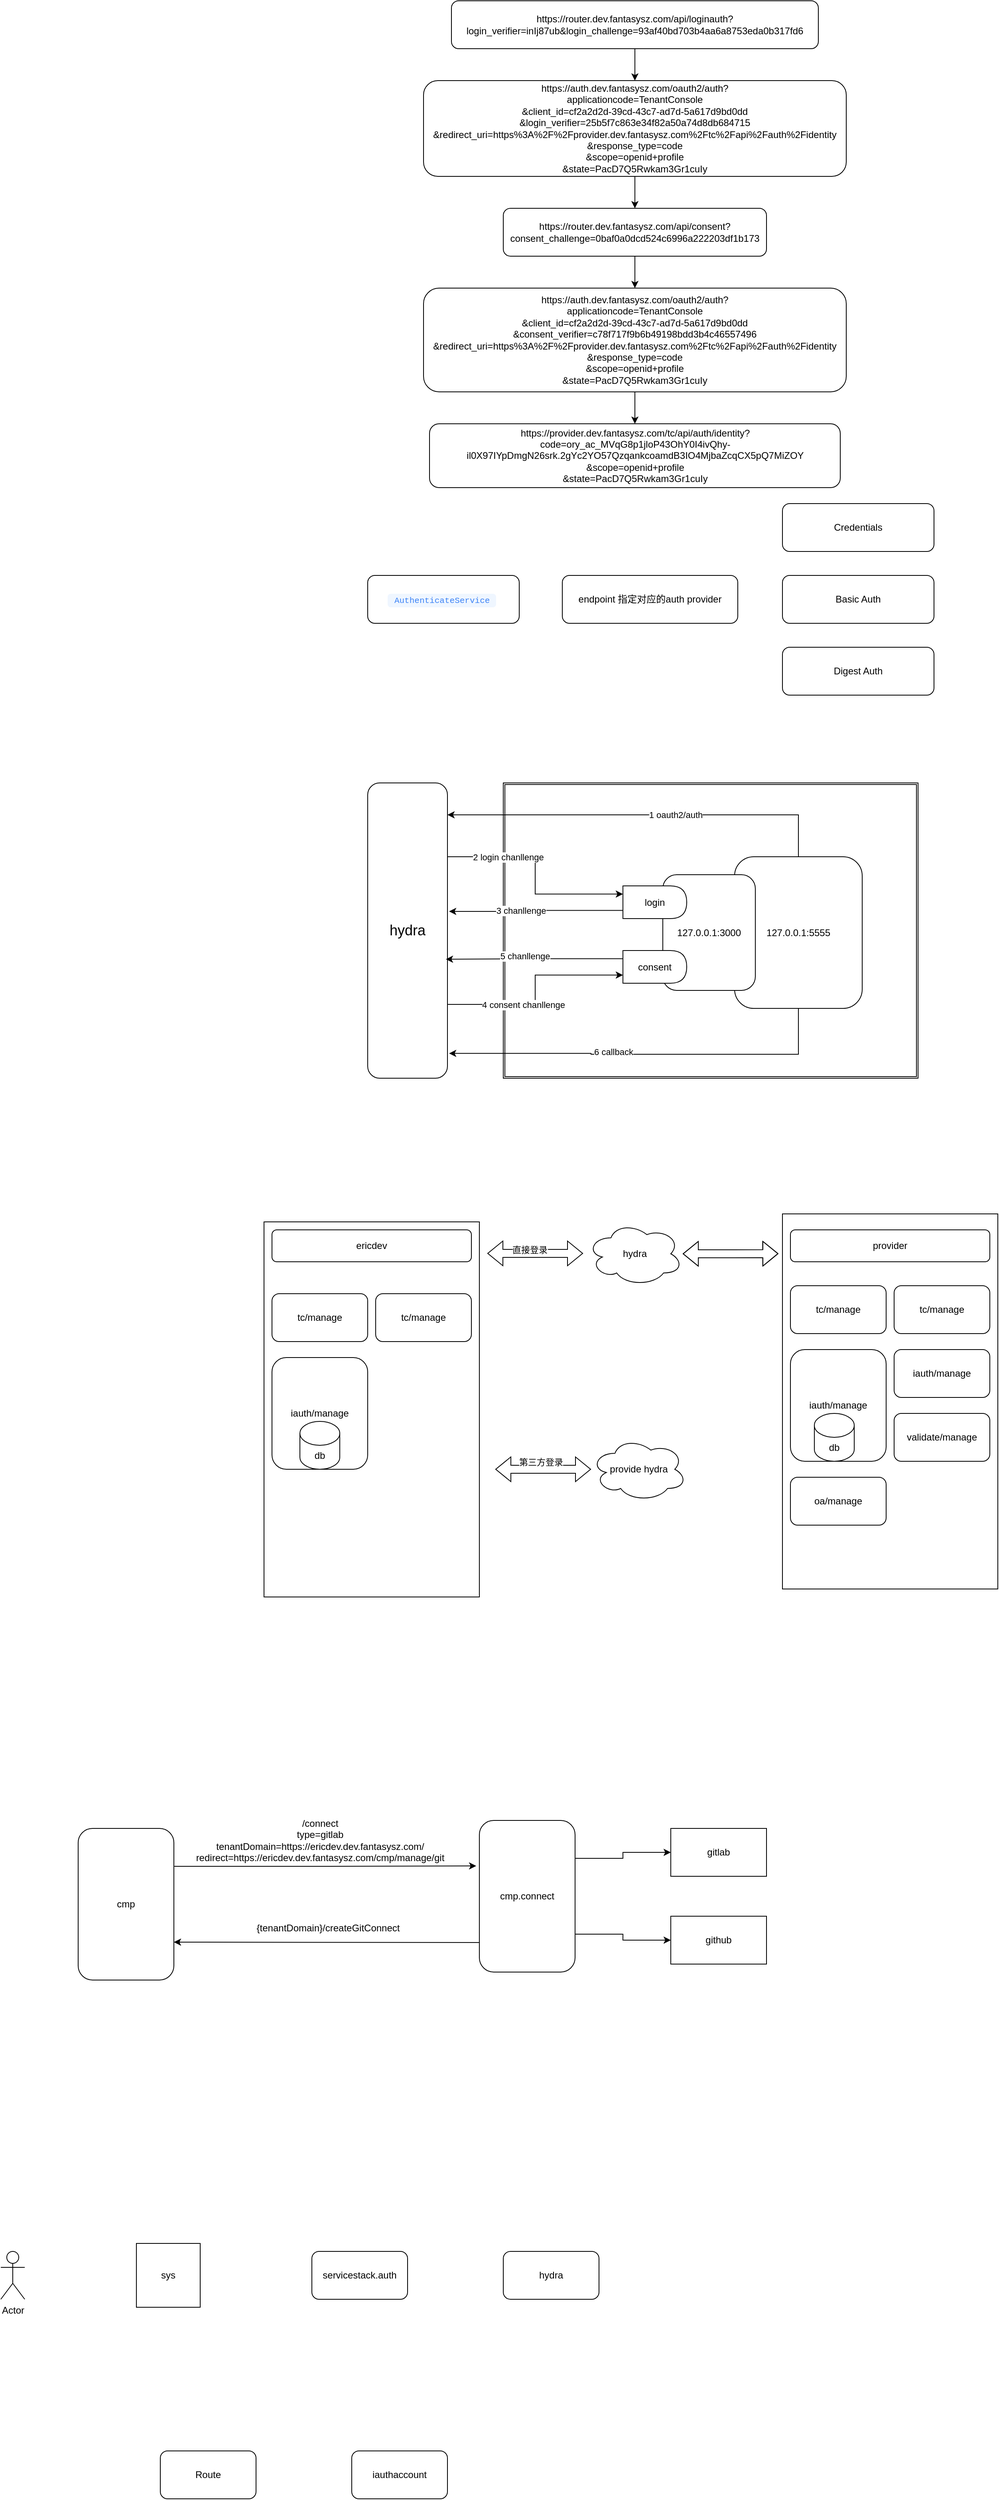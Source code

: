 <mxfile version="21.6.6" type="github">
  <diagram name="第 1 页" id="HSz0-U5ruDRwE5ctq2Hr">
    <mxGraphModel dx="1926" dy="673" grid="1" gridSize="10" guides="1" tooltips="1" connect="1" arrows="1" fold="1" page="1" pageScale="1" pageWidth="827" pageHeight="1169" math="0" shadow="0">
      <root>
        <mxCell id="0" />
        <mxCell id="1" parent="0" />
        <mxCell id="8VBaP1lO32MnjAxTvW_N-20" value="" style="shape=ext;double=1;rounded=0;whiteSpace=wrap;html=1;" parent="1" vertex="1">
          <mxGeometry x="120" y="1020" width="520" height="370" as="geometry" />
        </mxCell>
        <mxCell id="RUTxSPl0zFAyDIC0CaXp-4" style="edgeStyle=orthogonalEdgeStyle;rounded=0;orthogonalLoop=1;jettySize=auto;html=1;" parent="1" source="RUTxSPl0zFAyDIC0CaXp-1" target="RUTxSPl0zFAyDIC0CaXp-2" edge="1">
          <mxGeometry relative="1" as="geometry" />
        </mxCell>
        <mxCell id="RUTxSPl0zFAyDIC0CaXp-1" value="https://router.dev.fantasysz.com/api/loginauth?login_verifier=inIj87ub&amp;amp;login_challenge=93af40bd703b4aa6a8753eda0b317fd6" style="rounded=1;whiteSpace=wrap;html=1;" parent="1" vertex="1">
          <mxGeometry x="55" y="40" width="460" height="60" as="geometry" />
        </mxCell>
        <mxCell id="RUTxSPl0zFAyDIC0CaXp-5" style="edgeStyle=orthogonalEdgeStyle;rounded=0;orthogonalLoop=1;jettySize=auto;html=1;" parent="1" source="RUTxSPl0zFAyDIC0CaXp-2" target="RUTxSPl0zFAyDIC0CaXp-3" edge="1">
          <mxGeometry relative="1" as="geometry" />
        </mxCell>
        <mxCell id="RUTxSPl0zFAyDIC0CaXp-2" value="https://auth.dev.fantasysz.com/oauth2/auth?&lt;br&gt;applicationcode=TenantConsole&lt;br&gt;&amp;amp;client_id=cf2a2d2d-39cd-43c7-ad7d-5a617d9bd0dd&lt;br&gt;&amp;amp;login_verifier=25b5f7c863e34f82a50a74d8db684715&lt;br&gt;&amp;amp;redirect_uri=https%3A%2F%2Fprovider.dev.fantasysz.com%2Ftc%2Fapi%2Fauth%2Fidentity&lt;br&gt;&amp;amp;response_type=code&lt;br&gt;&amp;amp;scope=openid+profile&lt;br&gt;&amp;amp;state=PacD7Q5Rwkam3Gr1cuIy" style="rounded=1;whiteSpace=wrap;html=1;" parent="1" vertex="1">
          <mxGeometry x="20" y="140" width="530" height="120" as="geometry" />
        </mxCell>
        <mxCell id="RUTxSPl0zFAyDIC0CaXp-7" style="edgeStyle=orthogonalEdgeStyle;rounded=0;orthogonalLoop=1;jettySize=auto;html=1;entryX=0.5;entryY=0;entryDx=0;entryDy=0;" parent="1" source="RUTxSPl0zFAyDIC0CaXp-3" target="RUTxSPl0zFAyDIC0CaXp-6" edge="1">
          <mxGeometry relative="1" as="geometry" />
        </mxCell>
        <mxCell id="RUTxSPl0zFAyDIC0CaXp-3" value="https://router.dev.fantasysz.com/api/consent?consent_challenge=0baf0a0dcd524c6996a222203df1b173" style="rounded=1;whiteSpace=wrap;html=1;" parent="1" vertex="1">
          <mxGeometry x="120" y="300" width="330" height="60" as="geometry" />
        </mxCell>
        <mxCell id="RUTxSPl0zFAyDIC0CaXp-10" style="edgeStyle=orthogonalEdgeStyle;rounded=0;orthogonalLoop=1;jettySize=auto;html=1;entryX=0.5;entryY=0;entryDx=0;entryDy=0;" parent="1" source="RUTxSPl0zFAyDIC0CaXp-6" target="RUTxSPl0zFAyDIC0CaXp-9" edge="1">
          <mxGeometry relative="1" as="geometry" />
        </mxCell>
        <mxCell id="RUTxSPl0zFAyDIC0CaXp-6" value="https://auth.dev.fantasysz.com/oauth2/auth?&lt;br&gt;applicationcode=TenantConsole&lt;br&gt;&amp;amp;client_id=cf2a2d2d-39cd-43c7-ad7d-5a617d9bd0dd&lt;br&gt;&amp;amp;consent_verifier=c78f717f9b6b49198bdd3b4c46557496&lt;br&gt;&amp;amp;redirect_uri=https%3A%2F%2Fprovider.dev.fantasysz.com%2Ftc%2Fapi%2Fauth%2Fidentity&lt;br&gt;&amp;amp;response_type=code&lt;br&gt;&amp;amp;scope=openid+profile&lt;br&gt;&amp;amp;state=PacD7Q5Rwkam3Gr1cuIy" style="rounded=1;whiteSpace=wrap;html=1;" parent="1" vertex="1">
          <mxGeometry x="20" y="400" width="530" height="130" as="geometry" />
        </mxCell>
        <mxCell id="RUTxSPl0zFAyDIC0CaXp-8" style="edgeStyle=orthogonalEdgeStyle;rounded=0;orthogonalLoop=1;jettySize=auto;html=1;exitX=0.5;exitY=1;exitDx=0;exitDy=0;" parent="1" source="RUTxSPl0zFAyDIC0CaXp-6" target="RUTxSPl0zFAyDIC0CaXp-6" edge="1">
          <mxGeometry relative="1" as="geometry" />
        </mxCell>
        <mxCell id="RUTxSPl0zFAyDIC0CaXp-9" value="https://provider.dev.fantasysz.com/tc/api/auth/identity?&lt;br&gt;code=ory_ac_MVqG8p1jloP43OhY0I4ivQhy-il0X97IYpDmgN26srk.2gYc2YO57QzqankcoamdB3IO4MjbaZcqCX5pQ7MiZOY&lt;br&gt;&amp;amp;scope=openid+profile&lt;br&gt;&amp;amp;state=PacD7Q5Rwkam3Gr1cuIy" style="rounded=1;whiteSpace=wrap;html=1;" parent="1" vertex="1">
          <mxGeometry x="27.5" y="570" width="515" height="80" as="geometry" />
        </mxCell>
        <mxCell id="RUTxSPl0zFAyDIC0CaXp-11" value="&lt;code style=&quot;box-sizing: border-box; border: 0px solid rgb(229, 231, 235); --tw-border-spacing-x: 0; --tw-border-spacing-y: 0; --tw-translate-x: 0; --tw-translate-y: 0; --tw-rotate: 0; --tw-skew-x: 0; --tw-skew-y: 0; --tw-scale-x: 1; --tw-scale-y: 1; --tw-pan-x: ; --tw-pan-y: ; --tw-pinch-zoom: ; --tw-scroll-snap-strictness: proximity; --tw-gradient-from-position: ; --tw-gradient-via-position: ; --tw-gradient-to-position: ; --tw-ordinal: ; --tw-slashed-zero: ; --tw-numeric-figure: ; --tw-numeric-spacing: ; --tw-numeric-fraction: ; --tw-ring-inset: ; --tw-ring-offset-width: 0px; --tw-ring-offset-color: #fff; --tw-ring-color: #3b82f680; --tw-ring-offset-shadow: 0 0 #0000; --tw-ring-shadow: 0 0 #0000; --tw-shadow: 0 0 #0000; --tw-shadow-colored: 0 0 #0000; --tw-blur: ; --tw-brightness: ; --tw-contrast: ; --tw-grayscale: ; --tw-hue-rotate: ; --tw-invert: ; --tw-saturate: ; --tw-sepia: ; --tw-drop-shadow: ; --tw-backdrop-blur: ; --tw-backdrop-brightness: ; --tw-backdrop-contrast: ; --tw-backdrop-grayscale: ; --tw-backdrop-hue-rotate: ; --tw-backdrop-invert: ; --tw-backdrop-opacity: ; --tw-backdrop-saturate: ; --tw-backdrop-sepia: ; font-family: ui-monospace, SFMono-Regular, Menlo, Monaco, Consolas, &amp;quot;Liberation Mono&amp;quot;, &amp;quot;Courier New&amp;quot;, monospace; font-size: 0.875em; color: rgb(59, 130, 246); background-color: rgb(239, 246, 255); border-radius: 0.25rem; padding: 0.25em 0.5rem; width: var(--content-width); max-width: var(--content-width); text-align: start;&quot;&gt;AuthenticateService&lt;/code&gt;&amp;nbsp;" style="rounded=1;whiteSpace=wrap;html=1;" parent="1" vertex="1">
          <mxGeometry x="-50" y="760" width="190" height="60" as="geometry" />
        </mxCell>
        <mxCell id="RUTxSPl0zFAyDIC0CaXp-12" value="Credentials" style="rounded=1;whiteSpace=wrap;html=1;" parent="1" vertex="1">
          <mxGeometry x="470" y="670" width="190" height="60" as="geometry" />
        </mxCell>
        <mxCell id="RUTxSPl0zFAyDIC0CaXp-13" value="Basic Auth" style="rounded=1;whiteSpace=wrap;html=1;" parent="1" vertex="1">
          <mxGeometry x="470" y="760" width="190" height="60" as="geometry" />
        </mxCell>
        <mxCell id="RUTxSPl0zFAyDIC0CaXp-14" value="Digest Auth" style="rounded=1;whiteSpace=wrap;html=1;" parent="1" vertex="1">
          <mxGeometry x="470" y="850" width="190" height="60" as="geometry" />
        </mxCell>
        <mxCell id="RUTxSPl0zFAyDIC0CaXp-16" value="endpoint 指定对应的auth provider" style="rounded=1;whiteSpace=wrap;html=1;" parent="1" vertex="1">
          <mxGeometry x="194" y="760" width="220" height="60" as="geometry" />
        </mxCell>
        <mxCell id="8VBaP1lO32MnjAxTvW_N-21" style="edgeStyle=orthogonalEdgeStyle;rounded=0;orthogonalLoop=1;jettySize=auto;html=1;exitX=0.5;exitY=0;exitDx=0;exitDy=0;entryX=1;entryY=0.108;entryDx=0;entryDy=0;entryPerimeter=0;" parent="1" source="8VBaP1lO32MnjAxTvW_N-1" target="8VBaP1lO32MnjAxTvW_N-2" edge="1">
          <mxGeometry relative="1" as="geometry" />
        </mxCell>
        <mxCell id="8VBaP1lO32MnjAxTvW_N-22" value="1 oauth2/auth" style="edgeLabel;html=1;align=center;verticalAlign=middle;resizable=0;points=[];" parent="8VBaP1lO32MnjAxTvW_N-21" vertex="1" connectable="0">
          <mxGeometry x="-0.166" relative="1" as="geometry">
            <mxPoint x="-1" as="offset" />
          </mxGeometry>
        </mxCell>
        <mxCell id="8VBaP1lO32MnjAxTvW_N-23" style="edgeStyle=orthogonalEdgeStyle;rounded=0;orthogonalLoop=1;jettySize=auto;html=1;entryX=1.02;entryY=0.916;entryDx=0;entryDy=0;entryPerimeter=0;" parent="1" source="8VBaP1lO32MnjAxTvW_N-1" target="8VBaP1lO32MnjAxTvW_N-2" edge="1">
          <mxGeometry relative="1" as="geometry">
            <Array as="points">
              <mxPoint x="490" y="1360" />
              <mxPoint x="230" y="1360" />
              <mxPoint x="230" y="1359" />
            </Array>
          </mxGeometry>
        </mxCell>
        <mxCell id="8VBaP1lO32MnjAxTvW_N-24" value="6 callback" style="edgeLabel;html=1;align=center;verticalAlign=middle;resizable=0;points=[];" parent="8VBaP1lO32MnjAxTvW_N-23" vertex="1" connectable="0">
          <mxGeometry x="0.17" y="-3" relative="1" as="geometry">
            <mxPoint x="1" as="offset" />
          </mxGeometry>
        </mxCell>
        <mxCell id="8VBaP1lO32MnjAxTvW_N-1" value="127.0.0.1:5555" style="rounded=1;whiteSpace=wrap;html=1;" parent="1" vertex="1">
          <mxGeometry x="410" y="1112.5" width="160" height="190" as="geometry" />
        </mxCell>
        <mxCell id="8VBaP1lO32MnjAxTvW_N-8" style="edgeStyle=orthogonalEdgeStyle;rounded=0;orthogonalLoop=1;jettySize=auto;html=1;exitX=1;exitY=0.25;exitDx=0;exitDy=0;entryX=0;entryY=0.25;entryDx=0;entryDy=0;" parent="1" source="8VBaP1lO32MnjAxTvW_N-2" target="8VBaP1lO32MnjAxTvW_N-5" edge="1">
          <mxGeometry relative="1" as="geometry" />
        </mxCell>
        <mxCell id="8VBaP1lO32MnjAxTvW_N-14" value="2 login chanllenge" style="edgeLabel;html=1;align=center;verticalAlign=middle;resizable=0;points=[];" parent="8VBaP1lO32MnjAxTvW_N-8" vertex="1" connectable="0">
          <mxGeometry x="-0.43" y="1" relative="1" as="geometry">
            <mxPoint y="1" as="offset" />
          </mxGeometry>
        </mxCell>
        <mxCell id="8VBaP1lO32MnjAxTvW_N-10" style="edgeStyle=orthogonalEdgeStyle;rounded=0;orthogonalLoop=1;jettySize=auto;html=1;exitX=1;exitY=0.75;exitDx=0;exitDy=0;entryX=0;entryY=0.75;entryDx=0;entryDy=0;" parent="1" source="8VBaP1lO32MnjAxTvW_N-2" target="8VBaP1lO32MnjAxTvW_N-6" edge="1">
          <mxGeometry relative="1" as="geometry" />
        </mxCell>
        <mxCell id="8VBaP1lO32MnjAxTvW_N-16" value="4 consent chanllenge" style="edgeLabel;html=1;align=center;verticalAlign=middle;resizable=0;points=[];" parent="8VBaP1lO32MnjAxTvW_N-10" vertex="1" connectable="0">
          <mxGeometry x="-0.26" y="1" relative="1" as="geometry">
            <mxPoint y="1" as="offset" />
          </mxGeometry>
        </mxCell>
        <mxCell id="8VBaP1lO32MnjAxTvW_N-2" value="&lt;font style=&quot;font-size: 18px;&quot;&gt;hydra&lt;/font&gt;" style="rounded=1;whiteSpace=wrap;html=1;" parent="1" vertex="1">
          <mxGeometry x="-50" y="1020" width="100" height="370" as="geometry" />
        </mxCell>
        <mxCell id="8VBaP1lO32MnjAxTvW_N-3" value="127.0.0.1:3000" style="rounded=1;whiteSpace=wrap;html=1;" parent="1" vertex="1">
          <mxGeometry x="320" y="1135" width="116" height="145" as="geometry" />
        </mxCell>
        <mxCell id="8VBaP1lO32MnjAxTvW_N-9" style="edgeStyle=orthogonalEdgeStyle;rounded=0;orthogonalLoop=1;jettySize=auto;html=1;exitX=0;exitY=0.75;exitDx=0;exitDy=0;entryX=1.02;entryY=0.435;entryDx=0;entryDy=0;entryPerimeter=0;" parent="1" source="8VBaP1lO32MnjAxTvW_N-5" target="8VBaP1lO32MnjAxTvW_N-2" edge="1">
          <mxGeometry relative="1" as="geometry" />
        </mxCell>
        <mxCell id="8VBaP1lO32MnjAxTvW_N-15" value="3 chanllenge" style="edgeLabel;html=1;align=center;verticalAlign=middle;resizable=0;points=[];" parent="8VBaP1lO32MnjAxTvW_N-9" vertex="1" connectable="0">
          <mxGeometry x="0.179" y="-1" relative="1" as="geometry">
            <mxPoint as="offset" />
          </mxGeometry>
        </mxCell>
        <mxCell id="8VBaP1lO32MnjAxTvW_N-5" value="login" style="shape=delay;whiteSpace=wrap;html=1;" parent="1" vertex="1">
          <mxGeometry x="270" y="1149" width="80" height="41" as="geometry" />
        </mxCell>
        <mxCell id="8VBaP1lO32MnjAxTvW_N-11" style="edgeStyle=orthogonalEdgeStyle;rounded=0;orthogonalLoop=1;jettySize=auto;html=1;exitX=0;exitY=0.25;exitDx=0;exitDy=0;entryX=0.98;entryY=0.597;entryDx=0;entryDy=0;entryPerimeter=0;" parent="1" source="8VBaP1lO32MnjAxTvW_N-6" target="8VBaP1lO32MnjAxTvW_N-2" edge="1">
          <mxGeometry relative="1" as="geometry" />
        </mxCell>
        <mxCell id="8VBaP1lO32MnjAxTvW_N-17" value="5 chanllenge" style="edgeLabel;html=1;align=center;verticalAlign=middle;resizable=0;points=[];" parent="8VBaP1lO32MnjAxTvW_N-11" vertex="1" connectable="0">
          <mxGeometry x="0.111" y="-4" relative="1" as="geometry">
            <mxPoint as="offset" />
          </mxGeometry>
        </mxCell>
        <mxCell id="8VBaP1lO32MnjAxTvW_N-6" value="consent" style="shape=delay;whiteSpace=wrap;html=1;" parent="1" vertex="1">
          <mxGeometry x="270" y="1230" width="80" height="41" as="geometry" />
        </mxCell>
        <mxCell id="oL4q1EcUBx3TovTOZJec-5" value="" style="rounded=0;whiteSpace=wrap;html=1;" parent="1" vertex="1">
          <mxGeometry x="-180" y="1570" width="270" height="470" as="geometry" />
        </mxCell>
        <mxCell id="oL4q1EcUBx3TovTOZJec-6" value="ericdev" style="rounded=1;whiteSpace=wrap;html=1;" parent="1" vertex="1">
          <mxGeometry x="-170" y="1580" width="250" height="40" as="geometry" />
        </mxCell>
        <mxCell id="oL4q1EcUBx3TovTOZJec-7" value="" style="rounded=0;whiteSpace=wrap;html=1;" parent="1" vertex="1">
          <mxGeometry x="470" y="1560" width="270" height="470" as="geometry" />
        </mxCell>
        <mxCell id="oL4q1EcUBx3TovTOZJec-8" value="provider" style="rounded=1;whiteSpace=wrap;html=1;" parent="1" vertex="1">
          <mxGeometry x="480" y="1580" width="250" height="40" as="geometry" />
        </mxCell>
        <mxCell id="oL4q1EcUBx3TovTOZJec-10" value="tc/manage" style="rounded=1;whiteSpace=wrap;html=1;" parent="1" vertex="1">
          <mxGeometry x="-170" y="1660" width="120" height="60" as="geometry" />
        </mxCell>
        <mxCell id="oL4q1EcUBx3TovTOZJec-11" value="tc/manage" style="rounded=1;whiteSpace=wrap;html=1;" parent="1" vertex="1">
          <mxGeometry x="-40" y="1660" width="120" height="60" as="geometry" />
        </mxCell>
        <mxCell id="oL4q1EcUBx3TovTOZJec-12" value="iauth/manage" style="rounded=1;whiteSpace=wrap;html=1;" parent="1" vertex="1">
          <mxGeometry x="-170" y="1740" width="120" height="140" as="geometry" />
        </mxCell>
        <mxCell id="oL4q1EcUBx3TovTOZJec-13" value="tc/manage" style="rounded=1;whiteSpace=wrap;html=1;" parent="1" vertex="1">
          <mxGeometry x="480" y="1650" width="120" height="60" as="geometry" />
        </mxCell>
        <mxCell id="oL4q1EcUBx3TovTOZJec-14" value="tc/manage" style="rounded=1;whiteSpace=wrap;html=1;" parent="1" vertex="1">
          <mxGeometry x="610" y="1650" width="120" height="60" as="geometry" />
        </mxCell>
        <mxCell id="oL4q1EcUBx3TovTOZJec-15" value="iauth/manage" style="rounded=1;whiteSpace=wrap;html=1;" parent="1" vertex="1">
          <mxGeometry x="480" y="1730" width="120" height="140" as="geometry" />
        </mxCell>
        <mxCell id="oL4q1EcUBx3TovTOZJec-16" value="iauth/manage" style="rounded=1;whiteSpace=wrap;html=1;" parent="1" vertex="1">
          <mxGeometry x="610" y="1730" width="120" height="60" as="geometry" />
        </mxCell>
        <mxCell id="oL4q1EcUBx3TovTOZJec-17" value="oa/manage" style="rounded=1;whiteSpace=wrap;html=1;" parent="1" vertex="1">
          <mxGeometry x="480" y="1890" width="120" height="60" as="geometry" />
        </mxCell>
        <mxCell id="oL4q1EcUBx3TovTOZJec-18" value="validate/manage" style="rounded=1;whiteSpace=wrap;html=1;" parent="1" vertex="1">
          <mxGeometry x="610" y="1810" width="120" height="60" as="geometry" />
        </mxCell>
        <mxCell id="oL4q1EcUBx3TovTOZJec-19" value="db" style="shape=cylinder3;whiteSpace=wrap;html=1;boundedLbl=1;backgroundOutline=1;size=15;" parent="1" vertex="1">
          <mxGeometry x="510" y="1810" width="50" height="60" as="geometry" />
        </mxCell>
        <mxCell id="oL4q1EcUBx3TovTOZJec-20" value="db" style="shape=cylinder3;whiteSpace=wrap;html=1;boundedLbl=1;backgroundOutline=1;size=15;" parent="1" vertex="1">
          <mxGeometry x="-135" y="1820" width="50" height="60" as="geometry" />
        </mxCell>
        <mxCell id="oL4q1EcUBx3TovTOZJec-23" style="edgeStyle=orthogonalEdgeStyle;rounded=0;orthogonalLoop=1;jettySize=auto;html=1;entryX=-0.019;entryY=0.106;entryDx=0;entryDy=0;entryPerimeter=0;shape=flexArrow;startArrow=block;" parent="1" source="oL4q1EcUBx3TovTOZJec-21" target="oL4q1EcUBx3TovTOZJec-7" edge="1">
          <mxGeometry relative="1" as="geometry" />
        </mxCell>
        <mxCell id="oL4q1EcUBx3TovTOZJec-21" value="hydra" style="ellipse;shape=cloud;whiteSpace=wrap;html=1;" parent="1" vertex="1">
          <mxGeometry x="225" y="1570" width="120" height="80" as="geometry" />
        </mxCell>
        <mxCell id="oL4q1EcUBx3TovTOZJec-22" value="provide hydra" style="ellipse;shape=cloud;whiteSpace=wrap;html=1;" parent="1" vertex="1">
          <mxGeometry x="230" y="1840" width="120" height="80" as="geometry" />
        </mxCell>
        <mxCell id="oL4q1EcUBx3TovTOZJec-24" style="edgeStyle=orthogonalEdgeStyle;rounded=0;orthogonalLoop=1;jettySize=auto;html=1;entryX=-0.019;entryY=0.106;entryDx=0;entryDy=0;entryPerimeter=0;shape=flexArrow;startArrow=block;" parent="1" edge="1">
          <mxGeometry relative="1" as="geometry">
            <mxPoint x="110" y="1880" as="sourcePoint" />
            <mxPoint x="230" y="1880" as="targetPoint" />
          </mxGeometry>
        </mxCell>
        <mxCell id="oL4q1EcUBx3TovTOZJec-27" value="第三方登录" style="edgeLabel;html=1;align=center;verticalAlign=middle;resizable=0;points=[];" parent="oL4q1EcUBx3TovTOZJec-24" vertex="1" connectable="0">
          <mxGeometry x="-0.05" y="9" relative="1" as="geometry">
            <mxPoint as="offset" />
          </mxGeometry>
        </mxCell>
        <mxCell id="oL4q1EcUBx3TovTOZJec-25" style="edgeStyle=orthogonalEdgeStyle;rounded=0;orthogonalLoop=1;jettySize=auto;html=1;entryX=-0.019;entryY=0.106;entryDx=0;entryDy=0;entryPerimeter=0;shape=flexArrow;startArrow=block;" parent="1" edge="1">
          <mxGeometry relative="1" as="geometry">
            <mxPoint x="100" y="1609.5" as="sourcePoint" />
            <mxPoint x="220" y="1609.5" as="targetPoint" />
          </mxGeometry>
        </mxCell>
        <mxCell id="oL4q1EcUBx3TovTOZJec-26" value="直接登录" style="edgeLabel;html=1;align=center;verticalAlign=middle;resizable=0;points=[];" parent="oL4q1EcUBx3TovTOZJec-25" vertex="1" connectable="0">
          <mxGeometry x="-0.117" y="6" relative="1" as="geometry">
            <mxPoint y="1" as="offset" />
          </mxGeometry>
        </mxCell>
        <mxCell id="m1hqbm9rw2t92D02a8DJ-3" style="edgeStyle=orthogonalEdgeStyle;rounded=0;orthogonalLoop=1;jettySize=auto;html=1;exitX=1;exitY=0.25;exitDx=0;exitDy=0;entryX=-0.033;entryY=0.3;entryDx=0;entryDy=0;entryPerimeter=0;" parent="1" source="m1hqbm9rw2t92D02a8DJ-1" target="m1hqbm9rw2t92D02a8DJ-2" edge="1">
          <mxGeometry relative="1" as="geometry" />
        </mxCell>
        <mxCell id="m1hqbm9rw2t92D02a8DJ-1" value="cmp" style="rounded=1;whiteSpace=wrap;html=1;" parent="1" vertex="1">
          <mxGeometry x="-413" y="2330" width="120" height="190" as="geometry" />
        </mxCell>
        <mxCell id="m1hqbm9rw2t92D02a8DJ-12" style="edgeStyle=orthogonalEdgeStyle;rounded=0;orthogonalLoop=1;jettySize=auto;html=1;exitX=1;exitY=0.25;exitDx=0;exitDy=0;entryX=0;entryY=0.5;entryDx=0;entryDy=0;" parent="1" source="m1hqbm9rw2t92D02a8DJ-2" target="m1hqbm9rw2t92D02a8DJ-5" edge="1">
          <mxGeometry relative="1" as="geometry" />
        </mxCell>
        <mxCell id="m1hqbm9rw2t92D02a8DJ-13" style="edgeStyle=orthogonalEdgeStyle;rounded=0;orthogonalLoop=1;jettySize=auto;html=1;exitX=1;exitY=0.75;exitDx=0;exitDy=0;entryX=0;entryY=0.5;entryDx=0;entryDy=0;" parent="1" source="m1hqbm9rw2t92D02a8DJ-2" target="m1hqbm9rw2t92D02a8DJ-6" edge="1">
          <mxGeometry relative="1" as="geometry" />
        </mxCell>
        <mxCell id="m1hqbm9rw2t92D02a8DJ-14" style="edgeStyle=orthogonalEdgeStyle;rounded=0;orthogonalLoop=1;jettySize=auto;html=1;exitX=0;exitY=0.75;exitDx=0;exitDy=0;entryX=1;entryY=0.75;entryDx=0;entryDy=0;" parent="1" source="m1hqbm9rw2t92D02a8DJ-2" target="m1hqbm9rw2t92D02a8DJ-1" edge="1">
          <mxGeometry relative="1" as="geometry">
            <Array as="points">
              <mxPoint x="110" y="2473" />
              <mxPoint x="-91" y="2473" />
            </Array>
          </mxGeometry>
        </mxCell>
        <mxCell id="m1hqbm9rw2t92D02a8DJ-2" value="cmp.connect" style="rounded=1;whiteSpace=wrap;html=1;" parent="1" vertex="1">
          <mxGeometry x="90" y="2320" width="120" height="190" as="geometry" />
        </mxCell>
        <mxCell id="m1hqbm9rw2t92D02a8DJ-4" value="/connect&lt;br&gt;type=gitlab&lt;br&gt;tenantDomain=https://ericdev.dev.fantasysz.com/&lt;br&gt;redirect=https://ericdev.dev.fantasysz.com/cmp/manage/git" style="text;html=1;align=center;verticalAlign=middle;resizable=0;points=[];autosize=1;strokeColor=none;fillColor=none;" parent="1" vertex="1">
          <mxGeometry x="-275" y="2310" width="330" height="70" as="geometry" />
        </mxCell>
        <mxCell id="m1hqbm9rw2t92D02a8DJ-5" value="gitlab" style="rounded=0;whiteSpace=wrap;html=1;" parent="1" vertex="1">
          <mxGeometry x="330" y="2330" width="120" height="60" as="geometry" />
        </mxCell>
        <mxCell id="m1hqbm9rw2t92D02a8DJ-6" value="github" style="rounded=0;whiteSpace=wrap;html=1;" parent="1" vertex="1">
          <mxGeometry x="330" y="2440" width="120" height="60" as="geometry" />
        </mxCell>
        <mxCell id="m1hqbm9rw2t92D02a8DJ-17" value="{tenantDomain}/createGitConnect" style="text;html=1;align=center;verticalAlign=middle;resizable=0;points=[];autosize=1;strokeColor=none;fillColor=none;" parent="1" vertex="1">
          <mxGeometry x="-200" y="2440" width="200" height="30" as="geometry" />
        </mxCell>
        <mxCell id="M2LOUyRefWwegKGEoyt_-1" value="servicestack.auth" style="rounded=1;whiteSpace=wrap;html=1;" vertex="1" parent="1">
          <mxGeometry x="-120" y="2860" width="120" height="60" as="geometry" />
        </mxCell>
        <mxCell id="M2LOUyRefWwegKGEoyt_-2" value="hydra" style="rounded=1;whiteSpace=wrap;html=1;" vertex="1" parent="1">
          <mxGeometry x="120" y="2860" width="120" height="60" as="geometry" />
        </mxCell>
        <mxCell id="M2LOUyRefWwegKGEoyt_-3" value="Actor" style="shape=umlActor;verticalLabelPosition=bottom;verticalAlign=top;html=1;outlineConnect=0;" vertex="1" parent="1">
          <mxGeometry x="-510" y="2860" width="30" height="60" as="geometry" />
        </mxCell>
        <mxCell id="M2LOUyRefWwegKGEoyt_-4" value="sys" style="whiteSpace=wrap;html=1;aspect=fixed;" vertex="1" parent="1">
          <mxGeometry x="-340" y="2850" width="80" height="80" as="geometry" />
        </mxCell>
        <mxCell id="M2LOUyRefWwegKGEoyt_-5" value="Route" style="rounded=1;whiteSpace=wrap;html=1;" vertex="1" parent="1">
          <mxGeometry x="-310" y="3110" width="120" height="60" as="geometry" />
        </mxCell>
        <mxCell id="M2LOUyRefWwegKGEoyt_-6" value="iauthaccount" style="rounded=1;whiteSpace=wrap;html=1;" vertex="1" parent="1">
          <mxGeometry x="-70" y="3110" width="120" height="60" as="geometry" />
        </mxCell>
      </root>
    </mxGraphModel>
  </diagram>
</mxfile>

